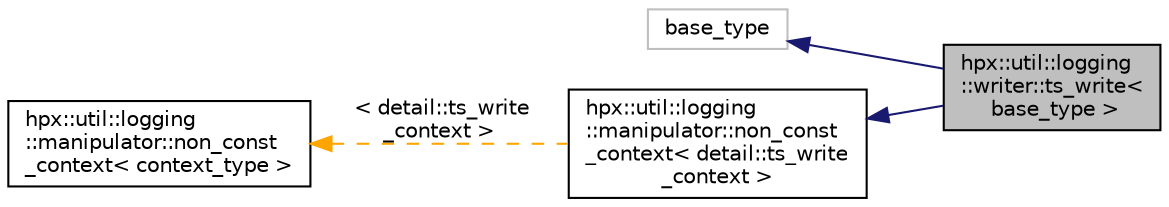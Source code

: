 digraph "hpx::util::logging::writer::ts_write&lt; base_type &gt;"
{
  edge [fontname="Helvetica",fontsize="10",labelfontname="Helvetica",labelfontsize="10"];
  node [fontname="Helvetica",fontsize="10",shape=record];
  rankdir="LR";
  Node0 [label="hpx::util::logging\l::writer::ts_write\<\l base_type \>",height=0.2,width=0.4,color="black", fillcolor="grey75", style="filled", fontcolor="black"];
  Node1 -> Node0 [dir="back",color="midnightblue",fontsize="10",style="solid",fontname="Helvetica"];
  Node1 [label="base_type",height=0.2,width=0.4,color="grey75", fillcolor="white", style="filled"];
  Node2 -> Node0 [dir="back",color="midnightblue",fontsize="10",style="solid",fontname="Helvetica"];
  Node2 [label="hpx::util::logging\l::manipulator::non_const\l_context\< detail::ts_write\l_context \>",height=0.2,width=0.4,color="black", fillcolor="white", style="filled",URL="$d1/db7/structhpx_1_1util_1_1logging_1_1manipulator_1_1non__const__context.html"];
  Node3 -> Node2 [dir="back",color="orange",fontsize="10",style="dashed",label=" \< detail::ts_write\l_context \>" ,fontname="Helvetica"];
  Node3 [label="hpx::util::logging\l::manipulator::non_const\l_context\< context_type \>",height=0.2,width=0.4,color="black", fillcolor="white", style="filled",URL="$d1/db7/structhpx_1_1util_1_1logging_1_1manipulator_1_1non__const__context.html",tooltip="In case your manipulator (formatter or destination) needs to hold non-const context information..."];
}
